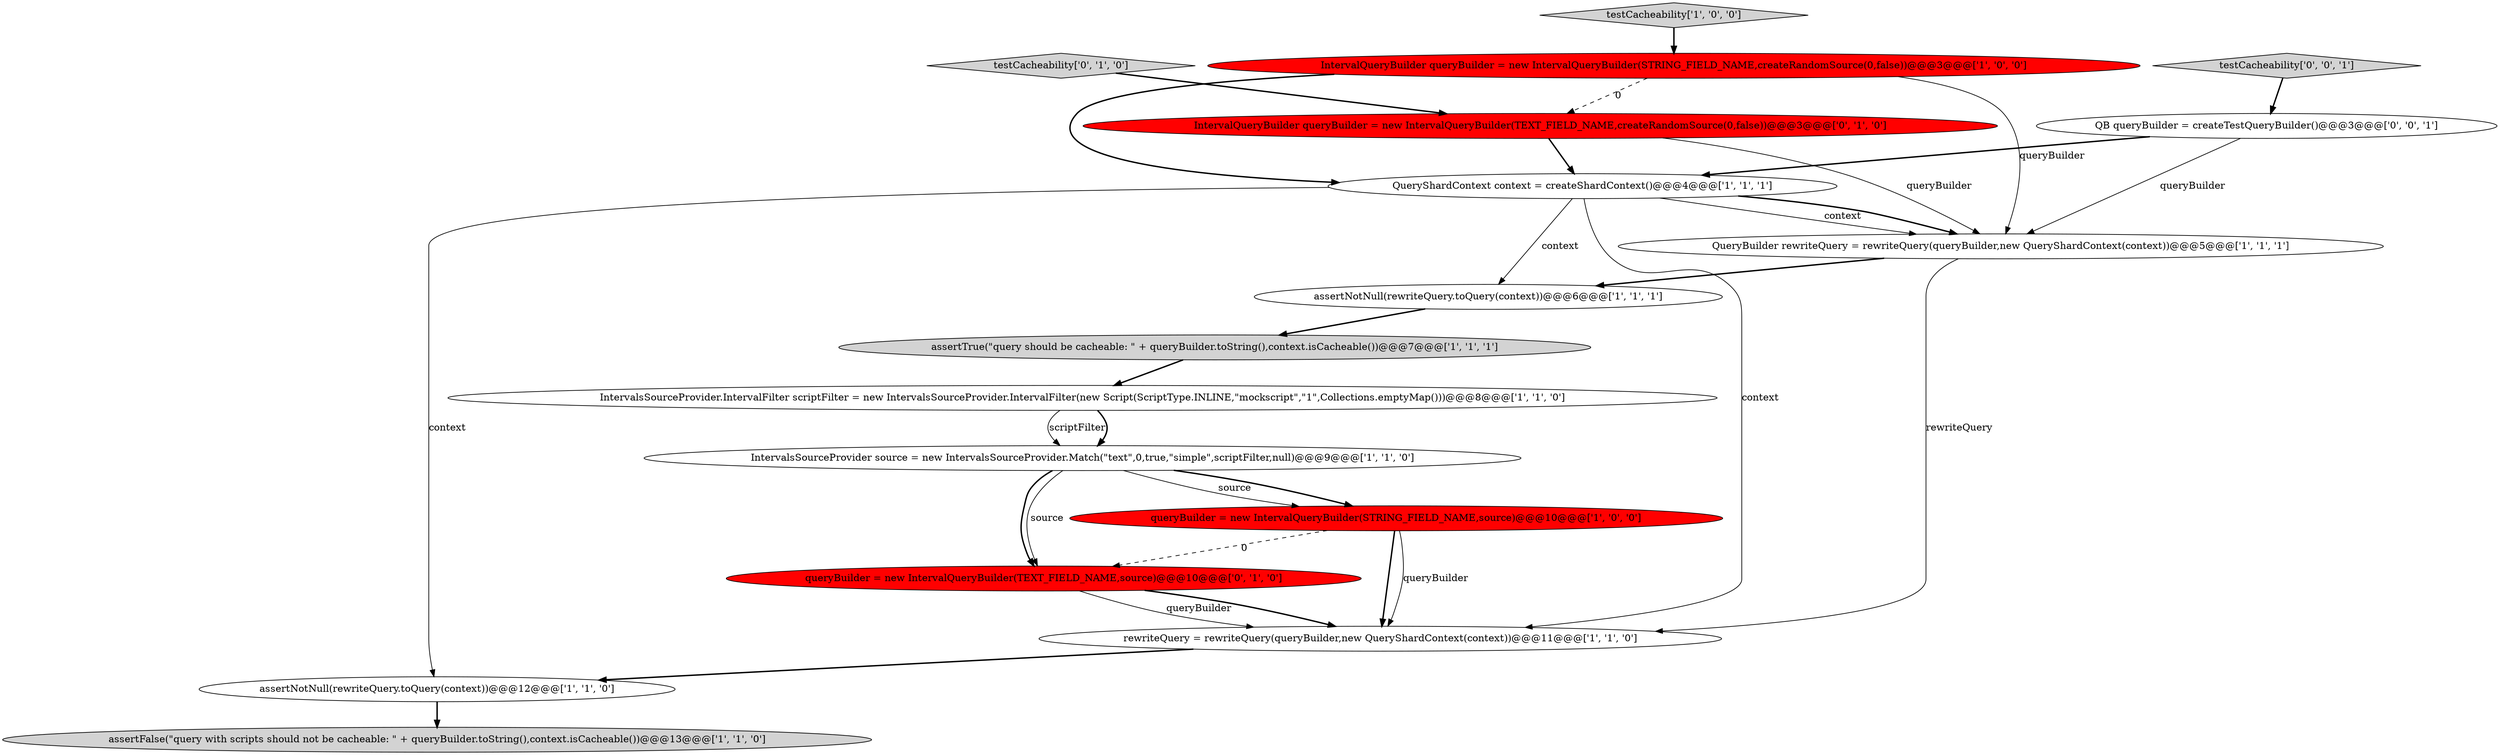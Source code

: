 digraph {
12 [style = filled, label = "queryBuilder = new IntervalQueryBuilder(TEXT_FIELD_NAME,source)@@@10@@@['0', '1', '0']", fillcolor = red, shape = ellipse image = "AAA1AAABBB2BBB"];
14 [style = filled, label = "IntervalQueryBuilder queryBuilder = new IntervalQueryBuilder(TEXT_FIELD_NAME,createRandomSource(0,false))@@@3@@@['0', '1', '0']", fillcolor = red, shape = ellipse image = "AAA1AAABBB2BBB"];
5 [style = filled, label = "testCacheability['1', '0', '0']", fillcolor = lightgray, shape = diamond image = "AAA0AAABBB1BBB"];
16 [style = filled, label = "testCacheability['0', '0', '1']", fillcolor = lightgray, shape = diamond image = "AAA0AAABBB3BBB"];
10 [style = filled, label = "IntervalsSourceProvider source = new IntervalsSourceProvider.Match(\"text\",0,true,\"simple\",scriptFilter,null)@@@9@@@['1', '1', '0']", fillcolor = white, shape = ellipse image = "AAA0AAABBB1BBB"];
0 [style = filled, label = "assertNotNull(rewriteQuery.toQuery(context))@@@12@@@['1', '1', '0']", fillcolor = white, shape = ellipse image = "AAA0AAABBB1BBB"];
3 [style = filled, label = "IntervalQueryBuilder queryBuilder = new IntervalQueryBuilder(STRING_FIELD_NAME,createRandomSource(0,false))@@@3@@@['1', '0', '0']", fillcolor = red, shape = ellipse image = "AAA1AAABBB1BBB"];
6 [style = filled, label = "rewriteQuery = rewriteQuery(queryBuilder,new QueryShardContext(context))@@@11@@@['1', '1', '0']", fillcolor = white, shape = ellipse image = "AAA0AAABBB1BBB"];
11 [style = filled, label = "queryBuilder = new IntervalQueryBuilder(STRING_FIELD_NAME,source)@@@10@@@['1', '0', '0']", fillcolor = red, shape = ellipse image = "AAA1AAABBB1BBB"];
13 [style = filled, label = "testCacheability['0', '1', '0']", fillcolor = lightgray, shape = diamond image = "AAA0AAABBB2BBB"];
4 [style = filled, label = "QueryBuilder rewriteQuery = rewriteQuery(queryBuilder,new QueryShardContext(context))@@@5@@@['1', '1', '1']", fillcolor = white, shape = ellipse image = "AAA0AAABBB1BBB"];
2 [style = filled, label = "assertFalse(\"query with scripts should not be cacheable: \" + queryBuilder.toString(),context.isCacheable())@@@13@@@['1', '1', '0']", fillcolor = lightgray, shape = ellipse image = "AAA0AAABBB1BBB"];
15 [style = filled, label = "QB queryBuilder = createTestQueryBuilder()@@@3@@@['0', '0', '1']", fillcolor = white, shape = ellipse image = "AAA0AAABBB3BBB"];
9 [style = filled, label = "assertNotNull(rewriteQuery.toQuery(context))@@@6@@@['1', '1', '1']", fillcolor = white, shape = ellipse image = "AAA0AAABBB1BBB"];
1 [style = filled, label = "IntervalsSourceProvider.IntervalFilter scriptFilter = new IntervalsSourceProvider.IntervalFilter(new Script(ScriptType.INLINE,\"mockscript\",\"1\",Collections.emptyMap()))@@@8@@@['1', '1', '0']", fillcolor = white, shape = ellipse image = "AAA0AAABBB1BBB"];
7 [style = filled, label = "QueryShardContext context = createShardContext()@@@4@@@['1', '1', '1']", fillcolor = white, shape = ellipse image = "AAA0AAABBB1BBB"];
8 [style = filled, label = "assertTrue(\"query should be cacheable: \" + queryBuilder.toString(),context.isCacheable())@@@7@@@['1', '1', '1']", fillcolor = lightgray, shape = ellipse image = "AAA0AAABBB1BBB"];
5->3 [style = bold, label=""];
4->9 [style = bold, label=""];
16->15 [style = bold, label=""];
15->7 [style = bold, label=""];
12->6 [style = solid, label="queryBuilder"];
7->9 [style = solid, label="context"];
7->4 [style = solid, label="context"];
11->6 [style = bold, label=""];
0->2 [style = bold, label=""];
10->12 [style = solid, label="source"];
4->6 [style = solid, label="rewriteQuery"];
6->0 [style = bold, label=""];
7->4 [style = bold, label=""];
14->4 [style = solid, label="queryBuilder"];
11->12 [style = dashed, label="0"];
9->8 [style = bold, label=""];
12->6 [style = bold, label=""];
14->7 [style = bold, label=""];
8->1 [style = bold, label=""];
3->4 [style = solid, label="queryBuilder"];
1->10 [style = solid, label="scriptFilter"];
3->7 [style = bold, label=""];
10->12 [style = bold, label=""];
10->11 [style = solid, label="source"];
15->4 [style = solid, label="queryBuilder"];
7->6 [style = solid, label="context"];
3->14 [style = dashed, label="0"];
1->10 [style = bold, label=""];
11->6 [style = solid, label="queryBuilder"];
13->14 [style = bold, label=""];
7->0 [style = solid, label="context"];
10->11 [style = bold, label=""];
}

